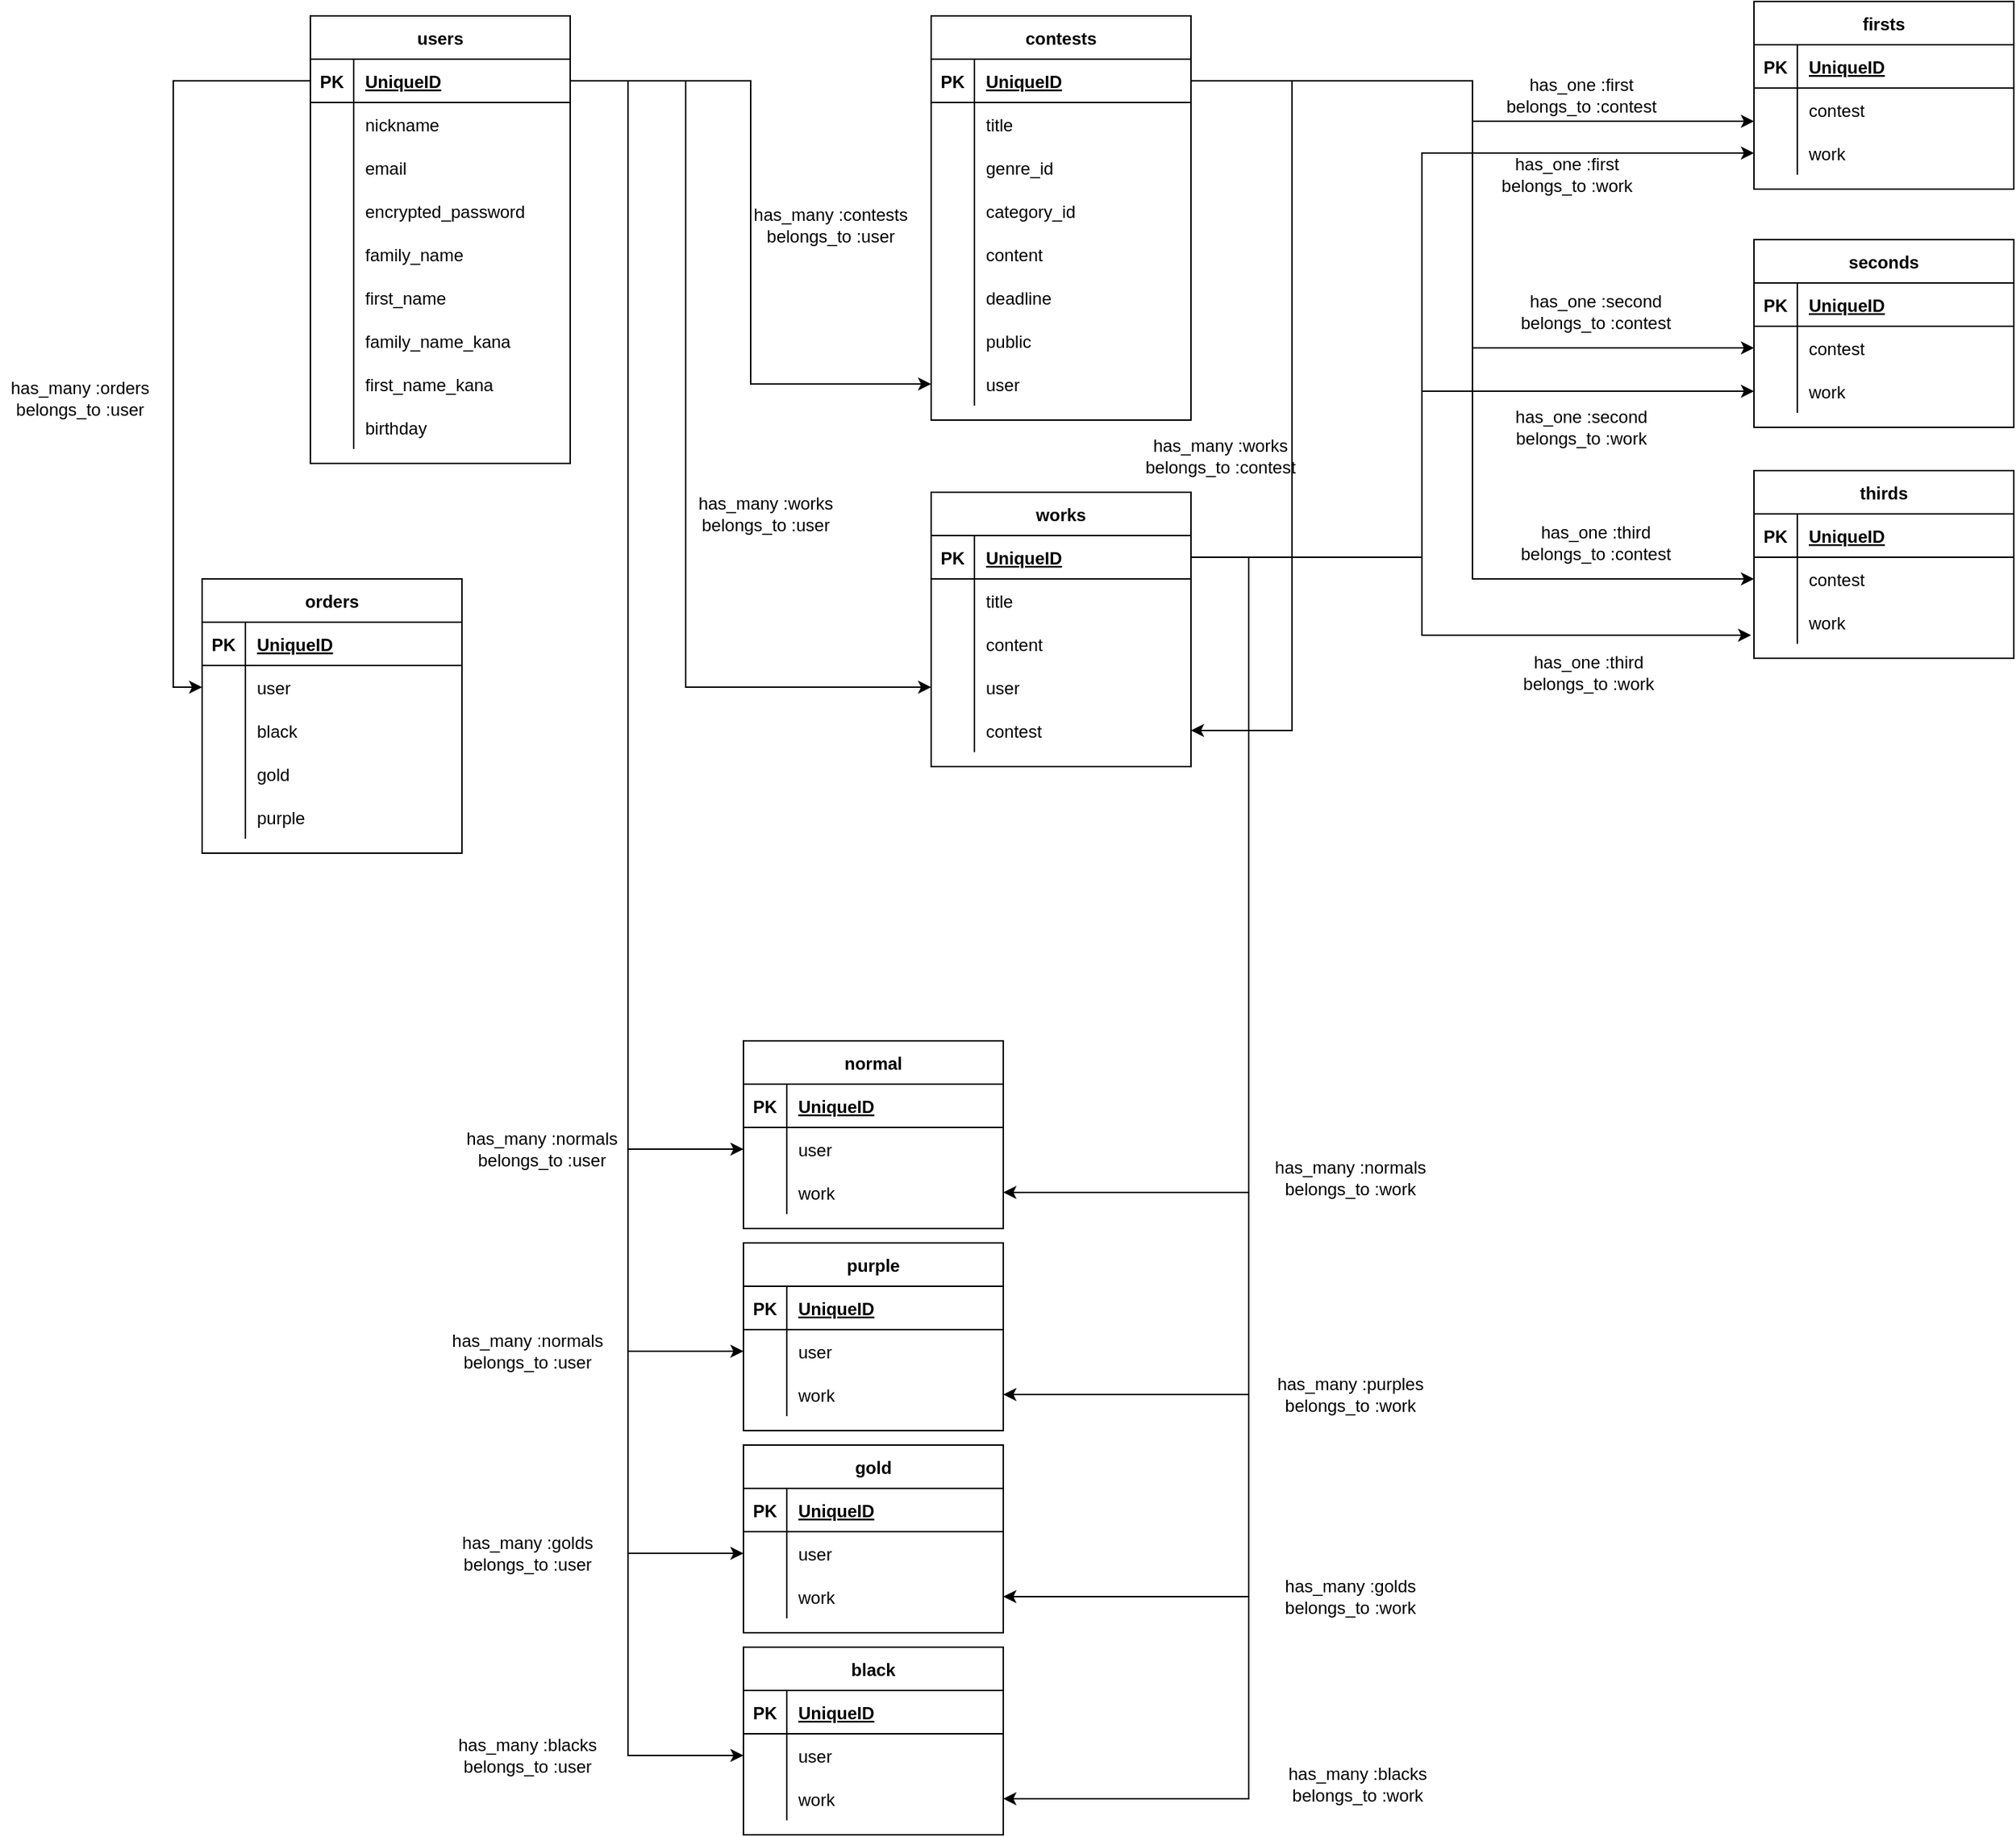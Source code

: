 <mxfile version="13.10.0" type="embed">
    <diagram id="wJvzTPdTQJW2mGSgNebI" name="ページ1">
        <mxGraphModel dx="2063" dy="977" grid="1" gridSize="10" guides="1" tooltips="1" connect="1" arrows="1" fold="1" page="1" pageScale="1" pageWidth="850" pageHeight="1100" math="0" shadow="0">
            <root>
                <mxCell id="0"/>
                <mxCell id="1" parent="0"/>
                <mxCell id="2" value="users" style="shape=table;startSize=30;container=1;collapsible=1;childLayout=tableLayout;fixedRows=1;rowLines=0;fontStyle=1;align=center;resizeLast=1;" parent="1" vertex="1">
                    <mxGeometry x="110" y="60" width="180" height="310" as="geometry"/>
                </mxCell>
                <mxCell id="3" value="" style="shape=partialRectangle;collapsible=0;dropTarget=0;pointerEvents=0;fillColor=none;top=0;left=0;bottom=1;right=0;points=[[0,0.5],[1,0.5]];portConstraint=eastwest;" parent="2" vertex="1">
                    <mxGeometry y="30" width="180" height="30" as="geometry"/>
                </mxCell>
                <mxCell id="4" value="PK" style="shape=partialRectangle;connectable=0;fillColor=none;top=0;left=0;bottom=0;right=0;fontStyle=1;overflow=hidden;" parent="3" vertex="1">
                    <mxGeometry width="30" height="30" as="geometry"/>
                </mxCell>
                <mxCell id="5" value="UniqueID" style="shape=partialRectangle;connectable=0;fillColor=none;top=0;left=0;bottom=0;right=0;align=left;spacingLeft=6;fontStyle=5;overflow=hidden;" parent="3" vertex="1">
                    <mxGeometry x="30" width="150" height="30" as="geometry"/>
                </mxCell>
                <mxCell id="6" value="" style="shape=partialRectangle;collapsible=0;dropTarget=0;pointerEvents=0;fillColor=none;top=0;left=0;bottom=0;right=0;points=[[0,0.5],[1,0.5]];portConstraint=eastwest;" parent="2" vertex="1">
                    <mxGeometry y="60" width="180" height="30" as="geometry"/>
                </mxCell>
                <mxCell id="7" value="" style="shape=partialRectangle;connectable=0;fillColor=none;top=0;left=0;bottom=0;right=0;editable=1;overflow=hidden;" parent="6" vertex="1">
                    <mxGeometry width="30" height="30" as="geometry"/>
                </mxCell>
                <mxCell id="8" value="nickname" style="shape=partialRectangle;connectable=0;fillColor=none;top=0;left=0;bottom=0;right=0;align=left;spacingLeft=6;overflow=hidden;" parent="6" vertex="1">
                    <mxGeometry x="30" width="150" height="30" as="geometry"/>
                </mxCell>
                <mxCell id="9" value="" style="shape=partialRectangle;collapsible=0;dropTarget=0;pointerEvents=0;fillColor=none;top=0;left=0;bottom=0;right=0;points=[[0,0.5],[1,0.5]];portConstraint=eastwest;" parent="2" vertex="1">
                    <mxGeometry y="90" width="180" height="30" as="geometry"/>
                </mxCell>
                <mxCell id="10" value="" style="shape=partialRectangle;connectable=0;fillColor=none;top=0;left=0;bottom=0;right=0;editable=1;overflow=hidden;" parent="9" vertex="1">
                    <mxGeometry width="30" height="30" as="geometry"/>
                </mxCell>
                <mxCell id="11" value="email" style="shape=partialRectangle;connectable=0;fillColor=none;top=0;left=0;bottom=0;right=0;align=left;spacingLeft=6;overflow=hidden;" parent="9" vertex="1">
                    <mxGeometry x="30" width="150" height="30" as="geometry"/>
                </mxCell>
                <mxCell id="12" value="" style="shape=partialRectangle;collapsible=0;dropTarget=0;pointerEvents=0;fillColor=none;top=0;left=0;bottom=0;right=0;points=[[0,0.5],[1,0.5]];portConstraint=eastwest;" parent="2" vertex="1">
                    <mxGeometry y="120" width="180" height="30" as="geometry"/>
                </mxCell>
                <mxCell id="13" value="" style="shape=partialRectangle;connectable=0;fillColor=none;top=0;left=0;bottom=0;right=0;editable=1;overflow=hidden;" parent="12" vertex="1">
                    <mxGeometry width="30" height="30" as="geometry"/>
                </mxCell>
                <mxCell id="14" value="encrypted_password" style="shape=partialRectangle;connectable=0;fillColor=none;top=0;left=0;bottom=0;right=0;align=left;spacingLeft=6;overflow=hidden;" parent="12" vertex="1">
                    <mxGeometry x="30" width="150" height="30" as="geometry"/>
                </mxCell>
                <mxCell id="15" value="" style="shape=partialRectangle;collapsible=0;dropTarget=0;pointerEvents=0;fillColor=none;top=0;left=0;bottom=0;right=0;points=[[0,0.5],[1,0.5]];portConstraint=eastwest;" parent="2" vertex="1">
                    <mxGeometry y="150" width="180" height="30" as="geometry"/>
                </mxCell>
                <mxCell id="16" value="" style="shape=partialRectangle;connectable=0;fillColor=none;top=0;left=0;bottom=0;right=0;editable=1;overflow=hidden;" parent="15" vertex="1">
                    <mxGeometry width="30" height="30" as="geometry"/>
                </mxCell>
                <mxCell id="17" value="family_name" style="shape=partialRectangle;connectable=0;fillColor=none;top=0;left=0;bottom=0;right=0;align=left;spacingLeft=6;overflow=hidden;" parent="15" vertex="1">
                    <mxGeometry x="30" width="150" height="30" as="geometry"/>
                </mxCell>
                <mxCell id="18" value="" style="shape=partialRectangle;collapsible=0;dropTarget=0;pointerEvents=0;fillColor=none;top=0;left=0;bottom=0;right=0;points=[[0,0.5],[1,0.5]];portConstraint=eastwest;" parent="2" vertex="1">
                    <mxGeometry y="180" width="180" height="30" as="geometry"/>
                </mxCell>
                <mxCell id="19" value="" style="shape=partialRectangle;connectable=0;fillColor=none;top=0;left=0;bottom=0;right=0;editable=1;overflow=hidden;" parent="18" vertex="1">
                    <mxGeometry width="30" height="30" as="geometry"/>
                </mxCell>
                <mxCell id="20" value="first_name" style="shape=partialRectangle;connectable=0;fillColor=none;top=0;left=0;bottom=0;right=0;align=left;spacingLeft=6;overflow=hidden;" parent="18" vertex="1">
                    <mxGeometry x="30" width="150" height="30" as="geometry"/>
                </mxCell>
                <mxCell id="21" value="" style="shape=partialRectangle;collapsible=0;dropTarget=0;pointerEvents=0;fillColor=none;top=0;left=0;bottom=0;right=0;points=[[0,0.5],[1,0.5]];portConstraint=eastwest;" parent="2" vertex="1">
                    <mxGeometry y="210" width="180" height="30" as="geometry"/>
                </mxCell>
                <mxCell id="22" value="" style="shape=partialRectangle;connectable=0;fillColor=none;top=0;left=0;bottom=0;right=0;editable=1;overflow=hidden;" parent="21" vertex="1">
                    <mxGeometry width="30" height="30" as="geometry"/>
                </mxCell>
                <mxCell id="23" value="family_name_kana" style="shape=partialRectangle;connectable=0;fillColor=none;top=0;left=0;bottom=0;right=0;align=left;spacingLeft=6;overflow=hidden;" parent="21" vertex="1">
                    <mxGeometry x="30" width="150" height="30" as="geometry"/>
                </mxCell>
                <mxCell id="24" value="" style="shape=partialRectangle;collapsible=0;dropTarget=0;pointerEvents=0;fillColor=none;top=0;left=0;bottom=0;right=0;points=[[0,0.5],[1,0.5]];portConstraint=eastwest;" parent="2" vertex="1">
                    <mxGeometry y="240" width="180" height="30" as="geometry"/>
                </mxCell>
                <mxCell id="25" value="" style="shape=partialRectangle;connectable=0;fillColor=none;top=0;left=0;bottom=0;right=0;editable=1;overflow=hidden;" parent="24" vertex="1">
                    <mxGeometry width="30" height="30" as="geometry"/>
                </mxCell>
                <mxCell id="26" value="first_name_kana" style="shape=partialRectangle;connectable=0;fillColor=none;top=0;left=0;bottom=0;right=0;align=left;spacingLeft=6;overflow=hidden;" parent="24" vertex="1">
                    <mxGeometry x="30" width="150" height="30" as="geometry"/>
                </mxCell>
                <mxCell id="256" value="" style="shape=partialRectangle;collapsible=0;dropTarget=0;pointerEvents=0;fillColor=none;top=0;left=0;bottom=0;right=0;points=[[0,0.5],[1,0.5]];portConstraint=eastwest;" parent="2" vertex="1">
                    <mxGeometry y="270" width="180" height="30" as="geometry"/>
                </mxCell>
                <mxCell id="257" value="" style="shape=partialRectangle;connectable=0;fillColor=none;top=0;left=0;bottom=0;right=0;editable=1;overflow=hidden;" parent="256" vertex="1">
                    <mxGeometry width="30" height="30" as="geometry"/>
                </mxCell>
                <mxCell id="258" value="birthday" style="shape=partialRectangle;connectable=0;fillColor=none;top=0;left=0;bottom=0;right=0;align=left;spacingLeft=6;overflow=hidden;" parent="256" vertex="1">
                    <mxGeometry x="30" width="150" height="30" as="geometry"/>
                </mxCell>
                <mxCell id="45" value="contests" style="shape=table;startSize=30;container=1;collapsible=1;childLayout=tableLayout;fixedRows=1;rowLines=0;fontStyle=1;align=center;resizeLast=1;" parent="1" vertex="1">
                    <mxGeometry x="540" y="60" width="180" height="280" as="geometry"/>
                </mxCell>
                <mxCell id="46" value="" style="shape=partialRectangle;collapsible=0;dropTarget=0;pointerEvents=0;fillColor=none;top=0;left=0;bottom=1;right=0;points=[[0,0.5],[1,0.5]];portConstraint=eastwest;" parent="45" vertex="1">
                    <mxGeometry y="30" width="180" height="30" as="geometry"/>
                </mxCell>
                <mxCell id="47" value="PK" style="shape=partialRectangle;connectable=0;fillColor=none;top=0;left=0;bottom=0;right=0;fontStyle=1;overflow=hidden;" parent="46" vertex="1">
                    <mxGeometry width="30" height="30" as="geometry"/>
                </mxCell>
                <mxCell id="48" value="UniqueID" style="shape=partialRectangle;connectable=0;fillColor=none;top=0;left=0;bottom=0;right=0;align=left;spacingLeft=6;fontStyle=5;overflow=hidden;" parent="46" vertex="1">
                    <mxGeometry x="30" width="150" height="30" as="geometry"/>
                </mxCell>
                <mxCell id="49" value="" style="shape=partialRectangle;collapsible=0;dropTarget=0;pointerEvents=0;fillColor=none;top=0;left=0;bottom=0;right=0;points=[[0,0.5],[1,0.5]];portConstraint=eastwest;" parent="45" vertex="1">
                    <mxGeometry y="60" width="180" height="30" as="geometry"/>
                </mxCell>
                <mxCell id="50" value="" style="shape=partialRectangle;connectable=0;fillColor=none;top=0;left=0;bottom=0;right=0;editable=1;overflow=hidden;" parent="49" vertex="1">
                    <mxGeometry width="30" height="30" as="geometry"/>
                </mxCell>
                <mxCell id="51" value="title" style="shape=partialRectangle;connectable=0;fillColor=none;top=0;left=0;bottom=0;right=0;align=left;spacingLeft=6;overflow=hidden;" parent="49" vertex="1">
                    <mxGeometry x="30" width="150" height="30" as="geometry"/>
                </mxCell>
                <mxCell id="52" value="" style="shape=partialRectangle;collapsible=0;dropTarget=0;pointerEvents=0;fillColor=none;top=0;left=0;bottom=0;right=0;points=[[0,0.5],[1,0.5]];portConstraint=eastwest;" parent="45" vertex="1">
                    <mxGeometry y="90" width="180" height="30" as="geometry"/>
                </mxCell>
                <mxCell id="53" value="" style="shape=partialRectangle;connectable=0;fillColor=none;top=0;left=0;bottom=0;right=0;editable=1;overflow=hidden;" parent="52" vertex="1">
                    <mxGeometry width="30" height="30" as="geometry"/>
                </mxCell>
                <mxCell id="54" value="genre_id" style="shape=partialRectangle;connectable=0;fillColor=none;top=0;left=0;bottom=0;right=0;align=left;spacingLeft=6;overflow=hidden;" parent="52" vertex="1">
                    <mxGeometry x="30" width="150" height="30" as="geometry"/>
                </mxCell>
                <mxCell id="55" value="" style="shape=partialRectangle;collapsible=0;dropTarget=0;pointerEvents=0;fillColor=none;top=0;left=0;bottom=0;right=0;points=[[0,0.5],[1,0.5]];portConstraint=eastwest;" parent="45" vertex="1">
                    <mxGeometry y="120" width="180" height="30" as="geometry"/>
                </mxCell>
                <mxCell id="56" value="" style="shape=partialRectangle;connectable=0;fillColor=none;top=0;left=0;bottom=0;right=0;editable=1;overflow=hidden;" parent="55" vertex="1">
                    <mxGeometry width="30" height="30" as="geometry"/>
                </mxCell>
                <mxCell id="57" value="category_id" style="shape=partialRectangle;connectable=0;fillColor=none;top=0;left=0;bottom=0;right=0;align=left;spacingLeft=6;overflow=hidden;" parent="55" vertex="1">
                    <mxGeometry x="30" width="150" height="30" as="geometry"/>
                </mxCell>
                <mxCell id="58" value="" style="shape=partialRectangle;collapsible=0;dropTarget=0;pointerEvents=0;fillColor=none;top=0;left=0;bottom=0;right=0;points=[[0,0.5],[1,0.5]];portConstraint=eastwest;" parent="45" vertex="1">
                    <mxGeometry y="150" width="180" height="30" as="geometry"/>
                </mxCell>
                <mxCell id="59" value="" style="shape=partialRectangle;connectable=0;fillColor=none;top=0;left=0;bottom=0;right=0;editable=1;overflow=hidden;" parent="58" vertex="1">
                    <mxGeometry width="30" height="30" as="geometry"/>
                </mxCell>
                <mxCell id="60" value="content" style="shape=partialRectangle;connectable=0;fillColor=none;top=0;left=0;bottom=0;right=0;align=left;spacingLeft=6;overflow=hidden;" parent="58" vertex="1">
                    <mxGeometry x="30" width="150" height="30" as="geometry"/>
                </mxCell>
                <mxCell id="61" value="" style="shape=partialRectangle;collapsible=0;dropTarget=0;pointerEvents=0;fillColor=none;top=0;left=0;bottom=0;right=0;points=[[0,0.5],[1,0.5]];portConstraint=eastwest;" parent="45" vertex="1">
                    <mxGeometry y="180" width="180" height="30" as="geometry"/>
                </mxCell>
                <mxCell id="62" value="" style="shape=partialRectangle;connectable=0;fillColor=none;top=0;left=0;bottom=0;right=0;editable=1;overflow=hidden;" parent="61" vertex="1">
                    <mxGeometry width="30" height="30" as="geometry"/>
                </mxCell>
                <mxCell id="63" value="deadline" style="shape=partialRectangle;connectable=0;fillColor=none;top=0;left=0;bottom=0;right=0;align=left;spacingLeft=6;overflow=hidden;" parent="61" vertex="1">
                    <mxGeometry x="30" width="150" height="30" as="geometry"/>
                </mxCell>
                <mxCell id="189" value="" style="shape=partialRectangle;collapsible=0;dropTarget=0;pointerEvents=0;fillColor=none;top=0;left=0;bottom=0;right=0;points=[[0,0.5],[1,0.5]];portConstraint=eastwest;" parent="45" vertex="1">
                    <mxGeometry y="210" width="180" height="30" as="geometry"/>
                </mxCell>
                <mxCell id="190" value="" style="shape=partialRectangle;connectable=0;fillColor=none;top=0;left=0;bottom=0;right=0;editable=1;overflow=hidden;" parent="189" vertex="1">
                    <mxGeometry width="30" height="30" as="geometry"/>
                </mxCell>
                <mxCell id="191" value="public" style="shape=partialRectangle;connectable=0;fillColor=none;top=0;left=0;bottom=0;right=0;align=left;spacingLeft=6;overflow=hidden;" parent="189" vertex="1">
                    <mxGeometry x="30" width="150" height="30" as="geometry"/>
                </mxCell>
                <mxCell id="136" value="" style="shape=partialRectangle;collapsible=0;dropTarget=0;pointerEvents=0;fillColor=none;top=0;left=0;bottom=0;right=0;points=[[0,0.5],[1,0.5]];portConstraint=eastwest;" parent="45" vertex="1">
                    <mxGeometry y="240" width="180" height="30" as="geometry"/>
                </mxCell>
                <mxCell id="137" value="" style="shape=partialRectangle;connectable=0;fillColor=none;top=0;left=0;bottom=0;right=0;editable=1;overflow=hidden;" parent="136" vertex="1">
                    <mxGeometry width="30" height="30" as="geometry"/>
                </mxCell>
                <mxCell id="138" value="user" style="shape=partialRectangle;connectable=0;fillColor=none;top=0;left=0;bottom=0;right=0;align=left;spacingLeft=6;overflow=hidden;" parent="136" vertex="1">
                    <mxGeometry x="30" width="150" height="30" as="geometry"/>
                </mxCell>
                <mxCell id="64" value="works" style="shape=table;startSize=30;container=1;collapsible=1;childLayout=tableLayout;fixedRows=1;rowLines=0;fontStyle=1;align=center;resizeLast=1;" parent="1" vertex="1">
                    <mxGeometry x="540" y="390" width="180" height="190" as="geometry"/>
                </mxCell>
                <mxCell id="65" value="" style="shape=partialRectangle;collapsible=0;dropTarget=0;pointerEvents=0;fillColor=none;top=0;left=0;bottom=1;right=0;points=[[0,0.5],[1,0.5]];portConstraint=eastwest;" parent="64" vertex="1">
                    <mxGeometry y="30" width="180" height="30" as="geometry"/>
                </mxCell>
                <mxCell id="66" value="PK" style="shape=partialRectangle;connectable=0;fillColor=none;top=0;left=0;bottom=0;right=0;fontStyle=1;overflow=hidden;" parent="65" vertex="1">
                    <mxGeometry width="30" height="30" as="geometry"/>
                </mxCell>
                <mxCell id="67" value="UniqueID" style="shape=partialRectangle;connectable=0;fillColor=none;top=0;left=0;bottom=0;right=0;align=left;spacingLeft=6;fontStyle=5;overflow=hidden;" parent="65" vertex="1">
                    <mxGeometry x="30" width="150" height="30" as="geometry"/>
                </mxCell>
                <mxCell id="68" value="" style="shape=partialRectangle;collapsible=0;dropTarget=0;pointerEvents=0;fillColor=none;top=0;left=0;bottom=0;right=0;points=[[0,0.5],[1,0.5]];portConstraint=eastwest;" parent="64" vertex="1">
                    <mxGeometry y="60" width="180" height="30" as="geometry"/>
                </mxCell>
                <mxCell id="69" value="" style="shape=partialRectangle;connectable=0;fillColor=none;top=0;left=0;bottom=0;right=0;editable=1;overflow=hidden;" parent="68" vertex="1">
                    <mxGeometry width="30" height="30" as="geometry"/>
                </mxCell>
                <mxCell id="70" value="title" style="shape=partialRectangle;connectable=0;fillColor=none;top=0;left=0;bottom=0;right=0;align=left;spacingLeft=6;overflow=hidden;" parent="68" vertex="1">
                    <mxGeometry x="30" width="150" height="30" as="geometry"/>
                </mxCell>
                <mxCell id="71" value="" style="shape=partialRectangle;collapsible=0;dropTarget=0;pointerEvents=0;fillColor=none;top=0;left=0;bottom=0;right=0;points=[[0,0.5],[1,0.5]];portConstraint=eastwest;" parent="64" vertex="1">
                    <mxGeometry y="90" width="180" height="30" as="geometry"/>
                </mxCell>
                <mxCell id="72" value="" style="shape=partialRectangle;connectable=0;fillColor=none;top=0;left=0;bottom=0;right=0;editable=1;overflow=hidden;" parent="71" vertex="1">
                    <mxGeometry width="30" height="30" as="geometry"/>
                </mxCell>
                <mxCell id="73" value="content" style="shape=partialRectangle;connectable=0;fillColor=none;top=0;left=0;bottom=0;right=0;align=left;spacingLeft=6;overflow=hidden;" parent="71" vertex="1">
                    <mxGeometry x="30" width="150" height="30" as="geometry"/>
                </mxCell>
                <mxCell id="147" value="" style="shape=partialRectangle;collapsible=0;dropTarget=0;pointerEvents=0;fillColor=none;top=0;left=0;bottom=0;right=0;points=[[0,0.5],[1,0.5]];portConstraint=eastwest;" parent="64" vertex="1">
                    <mxGeometry y="120" width="180" height="30" as="geometry"/>
                </mxCell>
                <mxCell id="148" value="" style="shape=partialRectangle;connectable=0;fillColor=none;top=0;left=0;bottom=0;right=0;editable=1;overflow=hidden;" parent="147" vertex="1">
                    <mxGeometry width="30" height="30" as="geometry"/>
                </mxCell>
                <mxCell id="149" value="user" style="shape=partialRectangle;connectable=0;fillColor=none;top=0;left=0;bottom=0;right=0;align=left;spacingLeft=6;overflow=hidden;" parent="147" vertex="1">
                    <mxGeometry x="30" width="150" height="30" as="geometry"/>
                </mxCell>
                <mxCell id="133" value="" style="shape=partialRectangle;collapsible=0;dropTarget=0;pointerEvents=0;fillColor=none;top=0;left=0;bottom=0;right=0;points=[[0,0.5],[1,0.5]];portConstraint=eastwest;" parent="64" vertex="1">
                    <mxGeometry y="150" width="180" height="30" as="geometry"/>
                </mxCell>
                <mxCell id="134" value="" style="shape=partialRectangle;connectable=0;fillColor=none;top=0;left=0;bottom=0;right=0;editable=1;overflow=hidden;" parent="133" vertex="1">
                    <mxGeometry width="30" height="30" as="geometry"/>
                </mxCell>
                <mxCell id="135" value="contest" style="shape=partialRectangle;connectable=0;fillColor=none;top=0;left=0;bottom=0;right=0;align=left;spacingLeft=6;overflow=hidden;" parent="133" vertex="1">
                    <mxGeometry x="30" width="150" height="30" as="geometry"/>
                </mxCell>
                <mxCell id="150" style="edgeStyle=orthogonalEdgeStyle;rounded=0;orthogonalLoop=1;jettySize=auto;html=1;exitX=1;exitY=0.5;exitDx=0;exitDy=0;entryX=0;entryY=0.5;entryDx=0;entryDy=0;" parent="1" source="3" target="136" edge="1">
                    <mxGeometry relative="1" as="geometry"/>
                </mxCell>
                <mxCell id="153" value="has_many :works&lt;br&gt;belongs_to :user" style="text;html=1;align=center;verticalAlign=middle;resizable=0;points=[];autosize=1;" parent="1" vertex="1">
                    <mxGeometry x="370" y="390" width="110" height="30" as="geometry"/>
                </mxCell>
                <mxCell id="154" value="has_many :contests&lt;br&gt;belongs_to :user" style="text;html=1;align=center;verticalAlign=middle;resizable=0;points=[];autosize=1;" parent="1" vertex="1">
                    <mxGeometry x="410" y="190" width="120" height="30" as="geometry"/>
                </mxCell>
                <mxCell id="155" value="has_many :works&lt;br&gt;belongs_to :contest" style="text;html=1;align=center;verticalAlign=middle;resizable=0;points=[];autosize=1;" parent="1" vertex="1">
                    <mxGeometry x="680" y="350" width="120" height="30" as="geometry"/>
                </mxCell>
                <mxCell id="161" value="normal" style="shape=table;startSize=30;container=1;collapsible=1;childLayout=tableLayout;fixedRows=1;rowLines=0;fontStyle=1;align=center;resizeLast=1;" parent="1" vertex="1">
                    <mxGeometry x="410" y="770" width="180" height="130" as="geometry"/>
                </mxCell>
                <mxCell id="162" value="" style="shape=partialRectangle;collapsible=0;dropTarget=0;pointerEvents=0;fillColor=none;top=0;left=0;bottom=1;right=0;points=[[0,0.5],[1,0.5]];portConstraint=eastwest;" parent="161" vertex="1">
                    <mxGeometry y="30" width="180" height="30" as="geometry"/>
                </mxCell>
                <mxCell id="163" value="PK" style="shape=partialRectangle;connectable=0;fillColor=none;top=0;left=0;bottom=0;right=0;fontStyle=1;overflow=hidden;" parent="162" vertex="1">
                    <mxGeometry width="30" height="30" as="geometry"/>
                </mxCell>
                <mxCell id="164" value="UniqueID" style="shape=partialRectangle;connectable=0;fillColor=none;top=0;left=0;bottom=0;right=0;align=left;spacingLeft=6;fontStyle=5;overflow=hidden;" parent="162" vertex="1">
                    <mxGeometry x="30" width="150" height="30" as="geometry"/>
                </mxCell>
                <mxCell id="165" value="" style="shape=partialRectangle;collapsible=0;dropTarget=0;pointerEvents=0;fillColor=none;top=0;left=0;bottom=0;right=0;points=[[0,0.5],[1,0.5]];portConstraint=eastwest;" parent="161" vertex="1">
                    <mxGeometry y="60" width="180" height="30" as="geometry"/>
                </mxCell>
                <mxCell id="166" value="" style="shape=partialRectangle;connectable=0;fillColor=none;top=0;left=0;bottom=0;right=0;editable=1;overflow=hidden;" parent="165" vertex="1">
                    <mxGeometry width="30" height="30" as="geometry"/>
                </mxCell>
                <mxCell id="167" value="user" style="shape=partialRectangle;connectable=0;fillColor=none;top=0;left=0;bottom=0;right=0;align=left;spacingLeft=6;overflow=hidden;" parent="165" vertex="1">
                    <mxGeometry x="30" width="150" height="30" as="geometry"/>
                </mxCell>
                <mxCell id="168" value="" style="shape=partialRectangle;collapsible=0;dropTarget=0;pointerEvents=0;fillColor=none;top=0;left=0;bottom=0;right=0;points=[[0,0.5],[1,0.5]];portConstraint=eastwest;" parent="161" vertex="1">
                    <mxGeometry y="90" width="180" height="30" as="geometry"/>
                </mxCell>
                <mxCell id="169" value="" style="shape=partialRectangle;connectable=0;fillColor=none;top=0;left=0;bottom=0;right=0;editable=1;overflow=hidden;" parent="168" vertex="1">
                    <mxGeometry width="30" height="30" as="geometry"/>
                </mxCell>
                <mxCell id="170" value="work" style="shape=partialRectangle;connectable=0;fillColor=none;top=0;left=0;bottom=0;right=0;align=left;spacingLeft=6;overflow=hidden;" parent="168" vertex="1">
                    <mxGeometry x="30" width="150" height="30" as="geometry"/>
                </mxCell>
                <mxCell id="183" style="edgeStyle=orthogonalEdgeStyle;rounded=0;orthogonalLoop=1;jettySize=auto;html=1;exitX=1;exitY=0.5;exitDx=0;exitDy=0;entryX=0;entryY=0.5;entryDx=0;entryDy=0;" parent="1" source="3" target="165" edge="1">
                    <mxGeometry relative="1" as="geometry">
                        <Array as="points">
                            <mxPoint x="330" y="105"/>
                            <mxPoint x="330" y="845"/>
                        </Array>
                    </mxGeometry>
                </mxCell>
                <mxCell id="184" style="edgeStyle=orthogonalEdgeStyle;rounded=0;orthogonalLoop=1;jettySize=auto;html=1;exitX=1;exitY=0.5;exitDx=0;exitDy=0;entryX=1;entryY=0.5;entryDx=0;entryDy=0;" parent="1" source="65" target="168" edge="1">
                    <mxGeometry relative="1" as="geometry">
                        <Array as="points">
                            <mxPoint x="760" y="435"/>
                            <mxPoint x="760" y="875"/>
                        </Array>
                    </mxGeometry>
                </mxCell>
                <mxCell id="185" style="edgeStyle=orthogonalEdgeStyle;rounded=0;orthogonalLoop=1;jettySize=auto;html=1;exitX=1;exitY=0.5;exitDx=0;exitDy=0;entryX=0;entryY=0.5;entryDx=0;entryDy=0;" parent="1" source="3" target="147" edge="1">
                    <mxGeometry relative="1" as="geometry">
                        <Array as="points">
                            <mxPoint x="370" y="105"/>
                            <mxPoint x="370" y="525"/>
                        </Array>
                    </mxGeometry>
                </mxCell>
                <mxCell id="186" style="edgeStyle=orthogonalEdgeStyle;rounded=0;orthogonalLoop=1;jettySize=auto;html=1;exitX=1;exitY=0.5;exitDx=0;exitDy=0;entryX=1;entryY=0.5;entryDx=0;entryDy=0;" parent="1" source="46" target="133" edge="1">
                    <mxGeometry relative="1" as="geometry">
                        <Array as="points">
                            <mxPoint x="790" y="105"/>
                            <mxPoint x="790" y="555"/>
                        </Array>
                    </mxGeometry>
                </mxCell>
                <mxCell id="187" value="has_many :normals&lt;br&gt;belongs_to :user" style="text;html=1;align=center;verticalAlign=middle;resizable=0;points=[];autosize=1;" parent="1" vertex="1">
                    <mxGeometry x="210" y="830" width="120" height="30" as="geometry"/>
                </mxCell>
                <mxCell id="188" value="has_many :normals&lt;br&gt;belongs_to :work" style="text;html=1;align=center;verticalAlign=middle;resizable=0;points=[];autosize=1;" parent="1" vertex="1">
                    <mxGeometry x="770" y="850" width="120" height="30" as="geometry"/>
                </mxCell>
                <mxCell id="198" value="firsts" style="shape=table;startSize=30;container=1;collapsible=1;childLayout=tableLayout;fixedRows=1;rowLines=0;fontStyle=1;align=center;resizeLast=1;" parent="1" vertex="1">
                    <mxGeometry x="1110" y="50" width="180" height="130" as="geometry"/>
                </mxCell>
                <mxCell id="199" value="" style="shape=partialRectangle;collapsible=0;dropTarget=0;pointerEvents=0;fillColor=none;top=0;left=0;bottom=1;right=0;points=[[0,0.5],[1,0.5]];portConstraint=eastwest;" parent="198" vertex="1">
                    <mxGeometry y="30" width="180" height="30" as="geometry"/>
                </mxCell>
                <mxCell id="200" value="PK" style="shape=partialRectangle;connectable=0;fillColor=none;top=0;left=0;bottom=0;right=0;fontStyle=1;overflow=hidden;" parent="199" vertex="1">
                    <mxGeometry width="30" height="30" as="geometry"/>
                </mxCell>
                <mxCell id="201" value="UniqueID" style="shape=partialRectangle;connectable=0;fillColor=none;top=0;left=0;bottom=0;right=0;align=left;spacingLeft=6;fontStyle=5;overflow=hidden;" parent="199" vertex="1">
                    <mxGeometry x="30" width="150" height="30" as="geometry"/>
                </mxCell>
                <mxCell id="202" value="" style="shape=partialRectangle;collapsible=0;dropTarget=0;pointerEvents=0;fillColor=none;top=0;left=0;bottom=0;right=0;points=[[0,0.5],[1,0.5]];portConstraint=eastwest;" parent="198" vertex="1">
                    <mxGeometry y="60" width="180" height="30" as="geometry"/>
                </mxCell>
                <mxCell id="203" value="" style="shape=partialRectangle;connectable=0;fillColor=none;top=0;left=0;bottom=0;right=0;editable=1;overflow=hidden;" parent="202" vertex="1">
                    <mxGeometry width="30" height="30" as="geometry"/>
                </mxCell>
                <mxCell id="204" value="contest" style="shape=partialRectangle;connectable=0;fillColor=none;top=0;left=0;bottom=0;right=0;align=left;spacingLeft=6;overflow=hidden;" parent="202" vertex="1">
                    <mxGeometry x="30" width="150" height="30" as="geometry"/>
                </mxCell>
                <mxCell id="208" value="" style="shape=partialRectangle;collapsible=0;dropTarget=0;pointerEvents=0;fillColor=none;top=0;left=0;bottom=0;right=0;points=[[0,0.5],[1,0.5]];portConstraint=eastwest;" parent="198" vertex="1">
                    <mxGeometry y="90" width="180" height="30" as="geometry"/>
                </mxCell>
                <mxCell id="209" value="" style="shape=partialRectangle;connectable=0;fillColor=none;top=0;left=0;bottom=0;right=0;editable=1;overflow=hidden;" parent="208" vertex="1">
                    <mxGeometry width="30" height="30" as="geometry"/>
                </mxCell>
                <mxCell id="210" value="work" style="shape=partialRectangle;connectable=0;fillColor=none;top=0;left=0;bottom=0;right=0;align=left;spacingLeft=6;overflow=hidden;" parent="208" vertex="1">
                    <mxGeometry x="30" width="150" height="30" as="geometry"/>
                </mxCell>
                <mxCell id="224" value="seconds" style="shape=table;startSize=30;container=1;collapsible=1;childLayout=tableLayout;fixedRows=1;rowLines=0;fontStyle=1;align=center;resizeLast=1;" parent="1" vertex="1">
                    <mxGeometry x="1110" y="215" width="180" height="130" as="geometry"/>
                </mxCell>
                <mxCell id="225" value="" style="shape=partialRectangle;collapsible=0;dropTarget=0;pointerEvents=0;fillColor=none;top=0;left=0;bottom=1;right=0;points=[[0,0.5],[1,0.5]];portConstraint=eastwest;" parent="224" vertex="1">
                    <mxGeometry y="30" width="180" height="30" as="geometry"/>
                </mxCell>
                <mxCell id="226" value="PK" style="shape=partialRectangle;connectable=0;fillColor=none;top=0;left=0;bottom=0;right=0;fontStyle=1;overflow=hidden;" parent="225" vertex="1">
                    <mxGeometry width="30" height="30" as="geometry"/>
                </mxCell>
                <mxCell id="227" value="UniqueID" style="shape=partialRectangle;connectable=0;fillColor=none;top=0;left=0;bottom=0;right=0;align=left;spacingLeft=6;fontStyle=5;overflow=hidden;" parent="225" vertex="1">
                    <mxGeometry x="30" width="150" height="30" as="geometry"/>
                </mxCell>
                <mxCell id="228" value="" style="shape=partialRectangle;collapsible=0;dropTarget=0;pointerEvents=0;fillColor=none;top=0;left=0;bottom=0;right=0;points=[[0,0.5],[1,0.5]];portConstraint=eastwest;" parent="224" vertex="1">
                    <mxGeometry y="60" width="180" height="30" as="geometry"/>
                </mxCell>
                <mxCell id="229" value="" style="shape=partialRectangle;connectable=0;fillColor=none;top=0;left=0;bottom=0;right=0;editable=1;overflow=hidden;" parent="228" vertex="1">
                    <mxGeometry width="30" height="30" as="geometry"/>
                </mxCell>
                <mxCell id="230" value="contest" style="shape=partialRectangle;connectable=0;fillColor=none;top=0;left=0;bottom=0;right=0;align=left;spacingLeft=6;overflow=hidden;" parent="228" vertex="1">
                    <mxGeometry x="30" width="150" height="30" as="geometry"/>
                </mxCell>
                <mxCell id="231" value="" style="shape=partialRectangle;collapsible=0;dropTarget=0;pointerEvents=0;fillColor=none;top=0;left=0;bottom=0;right=0;points=[[0,0.5],[1,0.5]];portConstraint=eastwest;" parent="224" vertex="1">
                    <mxGeometry y="90" width="180" height="30" as="geometry"/>
                </mxCell>
                <mxCell id="232" value="" style="shape=partialRectangle;connectable=0;fillColor=none;top=0;left=0;bottom=0;right=0;editable=1;overflow=hidden;" parent="231" vertex="1">
                    <mxGeometry width="30" height="30" as="geometry"/>
                </mxCell>
                <mxCell id="233" value="work" style="shape=partialRectangle;connectable=0;fillColor=none;top=0;left=0;bottom=0;right=0;align=left;spacingLeft=6;overflow=hidden;" parent="231" vertex="1">
                    <mxGeometry x="30" width="150" height="30" as="geometry"/>
                </mxCell>
                <mxCell id="234" value="thirds" style="shape=table;startSize=30;container=1;collapsible=1;childLayout=tableLayout;fixedRows=1;rowLines=0;fontStyle=1;align=center;resizeLast=1;" parent="1" vertex="1">
                    <mxGeometry x="1110" y="375" width="180" height="130" as="geometry"/>
                </mxCell>
                <mxCell id="235" value="" style="shape=partialRectangle;collapsible=0;dropTarget=0;pointerEvents=0;fillColor=none;top=0;left=0;bottom=1;right=0;points=[[0,0.5],[1,0.5]];portConstraint=eastwest;" parent="234" vertex="1">
                    <mxGeometry y="30" width="180" height="30" as="geometry"/>
                </mxCell>
                <mxCell id="236" value="PK" style="shape=partialRectangle;connectable=0;fillColor=none;top=0;left=0;bottom=0;right=0;fontStyle=1;overflow=hidden;" parent="235" vertex="1">
                    <mxGeometry width="30" height="30" as="geometry"/>
                </mxCell>
                <mxCell id="237" value="UniqueID" style="shape=partialRectangle;connectable=0;fillColor=none;top=0;left=0;bottom=0;right=0;align=left;spacingLeft=6;fontStyle=5;overflow=hidden;" parent="235" vertex="1">
                    <mxGeometry x="30" width="150" height="30" as="geometry"/>
                </mxCell>
                <mxCell id="238" value="" style="shape=partialRectangle;collapsible=0;dropTarget=0;pointerEvents=0;fillColor=none;top=0;left=0;bottom=0;right=0;points=[[0,0.5],[1,0.5]];portConstraint=eastwest;" parent="234" vertex="1">
                    <mxGeometry y="60" width="180" height="30" as="geometry"/>
                </mxCell>
                <mxCell id="239" value="" style="shape=partialRectangle;connectable=0;fillColor=none;top=0;left=0;bottom=0;right=0;editable=1;overflow=hidden;" parent="238" vertex="1">
                    <mxGeometry width="30" height="30" as="geometry"/>
                </mxCell>
                <mxCell id="240" value="contest" style="shape=partialRectangle;connectable=0;fillColor=none;top=0;left=0;bottom=0;right=0;align=left;spacingLeft=6;overflow=hidden;" parent="238" vertex="1">
                    <mxGeometry x="30" width="150" height="30" as="geometry"/>
                </mxCell>
                <mxCell id="241" value="" style="shape=partialRectangle;collapsible=0;dropTarget=0;pointerEvents=0;fillColor=none;top=0;left=0;bottom=0;right=0;points=[[0,0.5],[1,0.5]];portConstraint=eastwest;" parent="234" vertex="1">
                    <mxGeometry y="90" width="180" height="30" as="geometry"/>
                </mxCell>
                <mxCell id="242" value="" style="shape=partialRectangle;connectable=0;fillColor=none;top=0;left=0;bottom=0;right=0;editable=1;overflow=hidden;" parent="241" vertex="1">
                    <mxGeometry width="30" height="30" as="geometry"/>
                </mxCell>
                <mxCell id="243" value="work" style="shape=partialRectangle;connectable=0;fillColor=none;top=0;left=0;bottom=0;right=0;align=left;spacingLeft=6;overflow=hidden;" parent="241" vertex="1">
                    <mxGeometry x="30" width="150" height="30" as="geometry"/>
                </mxCell>
                <mxCell id="244" style="edgeStyle=orthogonalEdgeStyle;rounded=0;orthogonalLoop=1;jettySize=auto;html=1;exitX=1;exitY=0.5;exitDx=0;exitDy=0;entryX=0;entryY=0.767;entryDx=0;entryDy=0;entryPerimeter=0;" parent="1" source="46" target="202" edge="1">
                    <mxGeometry relative="1" as="geometry"/>
                </mxCell>
                <mxCell id="245" style="edgeStyle=orthogonalEdgeStyle;rounded=0;orthogonalLoop=1;jettySize=auto;html=1;exitX=1;exitY=0.5;exitDx=0;exitDy=0;entryX=0;entryY=0.5;entryDx=0;entryDy=0;" parent="1" source="46" target="228" edge="1">
                    <mxGeometry relative="1" as="geometry"/>
                </mxCell>
                <mxCell id="246" style="edgeStyle=orthogonalEdgeStyle;rounded=0;orthogonalLoop=1;jettySize=auto;html=1;exitX=1;exitY=0.5;exitDx=0;exitDy=0;entryX=0;entryY=0.5;entryDx=0;entryDy=0;" parent="1" source="46" target="238" edge="1">
                    <mxGeometry relative="1" as="geometry"/>
                </mxCell>
                <mxCell id="247" value="has_one :first&lt;br&gt;belongs_to :contest" style="text;html=1;align=center;verticalAlign=middle;resizable=0;points=[];autosize=1;" parent="1" vertex="1">
                    <mxGeometry x="930" y="100" width="120" height="30" as="geometry"/>
                </mxCell>
                <mxCell id="248" value="has_one :second&lt;br&gt;belongs_to :contest" style="text;html=1;align=center;verticalAlign=middle;resizable=0;points=[];autosize=1;" parent="1" vertex="1">
                    <mxGeometry x="940" y="250" width="120" height="30" as="geometry"/>
                </mxCell>
                <mxCell id="249" value="has_one :third&lt;br&gt;belongs_to :contest" style="text;html=1;align=center;verticalAlign=middle;resizable=0;points=[];autosize=1;" parent="1" vertex="1">
                    <mxGeometry x="940" y="410" width="120" height="30" as="geometry"/>
                </mxCell>
                <mxCell id="250" style="edgeStyle=orthogonalEdgeStyle;rounded=0;orthogonalLoop=1;jettySize=auto;html=1;exitX=1;exitY=0.5;exitDx=0;exitDy=0;entryX=0;entryY=0.5;entryDx=0;entryDy=0;" parent="1" source="65" target="208" edge="1">
                    <mxGeometry relative="1" as="geometry">
                        <Array as="points">
                            <mxPoint x="880" y="435"/>
                            <mxPoint x="880" y="155"/>
                        </Array>
                    </mxGeometry>
                </mxCell>
                <mxCell id="251" style="edgeStyle=orthogonalEdgeStyle;rounded=0;orthogonalLoop=1;jettySize=auto;html=1;exitX=1;exitY=0.5;exitDx=0;exitDy=0;entryX=0;entryY=0.5;entryDx=0;entryDy=0;" parent="1" source="65" target="231" edge="1">
                    <mxGeometry relative="1" as="geometry">
                        <Array as="points">
                            <mxPoint x="880" y="435"/>
                            <mxPoint x="880" y="320"/>
                        </Array>
                    </mxGeometry>
                </mxCell>
                <mxCell id="252" style="edgeStyle=orthogonalEdgeStyle;rounded=0;orthogonalLoop=1;jettySize=auto;html=1;exitX=1;exitY=0.5;exitDx=0;exitDy=0;entryX=-0.011;entryY=0.8;entryDx=0;entryDy=0;entryPerimeter=0;" parent="1" source="65" target="241" edge="1">
                    <mxGeometry relative="1" as="geometry">
                        <Array as="points">
                            <mxPoint x="880" y="435"/>
                            <mxPoint x="880" y="489"/>
                        </Array>
                    </mxGeometry>
                </mxCell>
                <mxCell id="253" value="has_one :first&lt;br&gt;belongs_to :work" style="text;html=1;align=center;verticalAlign=middle;resizable=0;points=[];autosize=1;" parent="1" vertex="1">
                    <mxGeometry x="925" y="155" width="110" height="30" as="geometry"/>
                </mxCell>
                <mxCell id="254" value="has_one :second&lt;br&gt;belongs_to :work" style="text;html=1;align=center;verticalAlign=middle;resizable=0;points=[];autosize=1;" parent="1" vertex="1">
                    <mxGeometry x="935" y="330" width="110" height="30" as="geometry"/>
                </mxCell>
                <mxCell id="255" value="has_one :third&lt;br&gt;belongs_to :work" style="text;html=1;align=center;verticalAlign=middle;resizable=0;points=[];autosize=1;" parent="1" vertex="1">
                    <mxGeometry x="940" y="500" width="110" height="30" as="geometry"/>
                </mxCell>
                <mxCell id="259" value="orders" style="shape=table;startSize=30;container=1;collapsible=1;childLayout=tableLayout;fixedRows=1;rowLines=0;fontStyle=1;align=center;resizeLast=1;" vertex="1" parent="1">
                    <mxGeometry x="35" y="450" width="180" height="190" as="geometry"/>
                </mxCell>
                <mxCell id="260" value="" style="shape=partialRectangle;collapsible=0;dropTarget=0;pointerEvents=0;fillColor=none;top=0;left=0;bottom=1;right=0;points=[[0,0.5],[1,0.5]];portConstraint=eastwest;" vertex="1" parent="259">
                    <mxGeometry y="30" width="180" height="30" as="geometry"/>
                </mxCell>
                <mxCell id="261" value="PK" style="shape=partialRectangle;connectable=0;fillColor=none;top=0;left=0;bottom=0;right=0;fontStyle=1;overflow=hidden;" vertex="1" parent="260">
                    <mxGeometry width="30" height="30" as="geometry"/>
                </mxCell>
                <mxCell id="262" value="UniqueID" style="shape=partialRectangle;connectable=0;fillColor=none;top=0;left=0;bottom=0;right=0;align=left;spacingLeft=6;fontStyle=5;overflow=hidden;" vertex="1" parent="260">
                    <mxGeometry x="30" width="150" height="30" as="geometry"/>
                </mxCell>
                <mxCell id="263" value="" style="shape=partialRectangle;collapsible=0;dropTarget=0;pointerEvents=0;fillColor=none;top=0;left=0;bottom=0;right=0;points=[[0,0.5],[1,0.5]];portConstraint=eastwest;" vertex="1" parent="259">
                    <mxGeometry y="60" width="180" height="30" as="geometry"/>
                </mxCell>
                <mxCell id="264" value="" style="shape=partialRectangle;connectable=0;fillColor=none;top=0;left=0;bottom=0;right=0;editable=1;overflow=hidden;" vertex="1" parent="263">
                    <mxGeometry width="30" height="30" as="geometry"/>
                </mxCell>
                <mxCell id="265" value="user" style="shape=partialRectangle;connectable=0;fillColor=none;top=0;left=0;bottom=0;right=0;align=left;spacingLeft=6;overflow=hidden;" vertex="1" parent="263">
                    <mxGeometry x="30" width="150" height="30" as="geometry"/>
                </mxCell>
                <mxCell id="266" value="" style="shape=partialRectangle;collapsible=0;dropTarget=0;pointerEvents=0;fillColor=none;top=0;left=0;bottom=0;right=0;points=[[0,0.5],[1,0.5]];portConstraint=eastwest;" vertex="1" parent="259">
                    <mxGeometry y="90" width="180" height="30" as="geometry"/>
                </mxCell>
                <mxCell id="267" value="" style="shape=partialRectangle;connectable=0;fillColor=none;top=0;left=0;bottom=0;right=0;editable=1;overflow=hidden;" vertex="1" parent="266">
                    <mxGeometry width="30" height="30" as="geometry"/>
                </mxCell>
                <mxCell id="268" value="black" style="shape=partialRectangle;connectable=0;fillColor=none;top=0;left=0;bottom=0;right=0;align=left;spacingLeft=6;overflow=hidden;" vertex="1" parent="266">
                    <mxGeometry x="30" width="150" height="30" as="geometry"/>
                </mxCell>
                <mxCell id="269" value="" style="shape=partialRectangle;collapsible=0;dropTarget=0;pointerEvents=0;fillColor=none;top=0;left=0;bottom=0;right=0;points=[[0,0.5],[1,0.5]];portConstraint=eastwest;" vertex="1" parent="259">
                    <mxGeometry y="120" width="180" height="30" as="geometry"/>
                </mxCell>
                <mxCell id="270" value="" style="shape=partialRectangle;connectable=0;fillColor=none;top=0;left=0;bottom=0;right=0;editable=1;overflow=hidden;" vertex="1" parent="269">
                    <mxGeometry width="30" height="30" as="geometry"/>
                </mxCell>
                <mxCell id="271" value="gold" style="shape=partialRectangle;connectable=0;fillColor=none;top=0;left=0;bottom=0;right=0;align=left;spacingLeft=6;overflow=hidden;" vertex="1" parent="269">
                    <mxGeometry x="30" width="150" height="30" as="geometry"/>
                </mxCell>
                <mxCell id="272" value="" style="shape=partialRectangle;collapsible=0;dropTarget=0;pointerEvents=0;fillColor=none;top=0;left=0;bottom=0;right=0;points=[[0,0.5],[1,0.5]];portConstraint=eastwest;" vertex="1" parent="259">
                    <mxGeometry y="150" width="180" height="30" as="geometry"/>
                </mxCell>
                <mxCell id="273" value="" style="shape=partialRectangle;connectable=0;fillColor=none;top=0;left=0;bottom=0;right=0;editable=1;overflow=hidden;" vertex="1" parent="272">
                    <mxGeometry width="30" height="30" as="geometry"/>
                </mxCell>
                <mxCell id="274" value="purple" style="shape=partialRectangle;connectable=0;fillColor=none;top=0;left=0;bottom=0;right=0;align=left;spacingLeft=6;overflow=hidden;" vertex="1" parent="272">
                    <mxGeometry x="30" width="150" height="30" as="geometry"/>
                </mxCell>
                <mxCell id="275" value="purple" style="shape=table;startSize=30;container=1;collapsible=1;childLayout=tableLayout;fixedRows=1;rowLines=0;fontStyle=1;align=center;resizeLast=1;" vertex="1" parent="1">
                    <mxGeometry x="410" y="910" width="180" height="130" as="geometry"/>
                </mxCell>
                <mxCell id="276" value="" style="shape=partialRectangle;collapsible=0;dropTarget=0;pointerEvents=0;fillColor=none;top=0;left=0;bottom=1;right=0;points=[[0,0.5],[1,0.5]];portConstraint=eastwest;" vertex="1" parent="275">
                    <mxGeometry y="30" width="180" height="30" as="geometry"/>
                </mxCell>
                <mxCell id="277" value="PK" style="shape=partialRectangle;connectable=0;fillColor=none;top=0;left=0;bottom=0;right=0;fontStyle=1;overflow=hidden;" vertex="1" parent="276">
                    <mxGeometry width="30" height="30" as="geometry"/>
                </mxCell>
                <mxCell id="278" value="UniqueID" style="shape=partialRectangle;connectable=0;fillColor=none;top=0;left=0;bottom=0;right=0;align=left;spacingLeft=6;fontStyle=5;overflow=hidden;" vertex="1" parent="276">
                    <mxGeometry x="30" width="150" height="30" as="geometry"/>
                </mxCell>
                <mxCell id="279" value="" style="shape=partialRectangle;collapsible=0;dropTarget=0;pointerEvents=0;fillColor=none;top=0;left=0;bottom=0;right=0;points=[[0,0.5],[1,0.5]];portConstraint=eastwest;" vertex="1" parent="275">
                    <mxGeometry y="60" width="180" height="30" as="geometry"/>
                </mxCell>
                <mxCell id="280" value="" style="shape=partialRectangle;connectable=0;fillColor=none;top=0;left=0;bottom=0;right=0;editable=1;overflow=hidden;" vertex="1" parent="279">
                    <mxGeometry width="30" height="30" as="geometry"/>
                </mxCell>
                <mxCell id="281" value="user" style="shape=partialRectangle;connectable=0;fillColor=none;top=0;left=0;bottom=0;right=0;align=left;spacingLeft=6;overflow=hidden;" vertex="1" parent="279">
                    <mxGeometry x="30" width="150" height="30" as="geometry"/>
                </mxCell>
                <mxCell id="282" value="" style="shape=partialRectangle;collapsible=0;dropTarget=0;pointerEvents=0;fillColor=none;top=0;left=0;bottom=0;right=0;points=[[0,0.5],[1,0.5]];portConstraint=eastwest;" vertex="1" parent="275">
                    <mxGeometry y="90" width="180" height="30" as="geometry"/>
                </mxCell>
                <mxCell id="283" value="" style="shape=partialRectangle;connectable=0;fillColor=none;top=0;left=0;bottom=0;right=0;editable=1;overflow=hidden;" vertex="1" parent="282">
                    <mxGeometry width="30" height="30" as="geometry"/>
                </mxCell>
                <mxCell id="284" value="work" style="shape=partialRectangle;connectable=0;fillColor=none;top=0;left=0;bottom=0;right=0;align=left;spacingLeft=6;overflow=hidden;" vertex="1" parent="282">
                    <mxGeometry x="30" width="150" height="30" as="geometry"/>
                </mxCell>
                <mxCell id="285" value="gold" style="shape=table;startSize=30;container=1;collapsible=1;childLayout=tableLayout;fixedRows=1;rowLines=0;fontStyle=1;align=center;resizeLast=1;" vertex="1" parent="1">
                    <mxGeometry x="410" y="1050" width="180" height="130" as="geometry"/>
                </mxCell>
                <mxCell id="286" value="" style="shape=partialRectangle;collapsible=0;dropTarget=0;pointerEvents=0;fillColor=none;top=0;left=0;bottom=1;right=0;points=[[0,0.5],[1,0.5]];portConstraint=eastwest;" vertex="1" parent="285">
                    <mxGeometry y="30" width="180" height="30" as="geometry"/>
                </mxCell>
                <mxCell id="287" value="PK" style="shape=partialRectangle;connectable=0;fillColor=none;top=0;left=0;bottom=0;right=0;fontStyle=1;overflow=hidden;" vertex="1" parent="286">
                    <mxGeometry width="30" height="30" as="geometry"/>
                </mxCell>
                <mxCell id="288" value="UniqueID" style="shape=partialRectangle;connectable=0;fillColor=none;top=0;left=0;bottom=0;right=0;align=left;spacingLeft=6;fontStyle=5;overflow=hidden;" vertex="1" parent="286">
                    <mxGeometry x="30" width="150" height="30" as="geometry"/>
                </mxCell>
                <mxCell id="289" value="" style="shape=partialRectangle;collapsible=0;dropTarget=0;pointerEvents=0;fillColor=none;top=0;left=0;bottom=0;right=0;points=[[0,0.5],[1,0.5]];portConstraint=eastwest;" vertex="1" parent="285">
                    <mxGeometry y="60" width="180" height="30" as="geometry"/>
                </mxCell>
                <mxCell id="290" value="" style="shape=partialRectangle;connectable=0;fillColor=none;top=0;left=0;bottom=0;right=0;editable=1;overflow=hidden;" vertex="1" parent="289">
                    <mxGeometry width="30" height="30" as="geometry"/>
                </mxCell>
                <mxCell id="291" value="user" style="shape=partialRectangle;connectable=0;fillColor=none;top=0;left=0;bottom=0;right=0;align=left;spacingLeft=6;overflow=hidden;" vertex="1" parent="289">
                    <mxGeometry x="30" width="150" height="30" as="geometry"/>
                </mxCell>
                <mxCell id="292" value="" style="shape=partialRectangle;collapsible=0;dropTarget=0;pointerEvents=0;fillColor=none;top=0;left=0;bottom=0;right=0;points=[[0,0.5],[1,0.5]];portConstraint=eastwest;" vertex="1" parent="285">
                    <mxGeometry y="90" width="180" height="30" as="geometry"/>
                </mxCell>
                <mxCell id="293" value="" style="shape=partialRectangle;connectable=0;fillColor=none;top=0;left=0;bottom=0;right=0;editable=1;overflow=hidden;" vertex="1" parent="292">
                    <mxGeometry width="30" height="30" as="geometry"/>
                </mxCell>
                <mxCell id="294" value="work" style="shape=partialRectangle;connectable=0;fillColor=none;top=0;left=0;bottom=0;right=0;align=left;spacingLeft=6;overflow=hidden;" vertex="1" parent="292">
                    <mxGeometry x="30" width="150" height="30" as="geometry"/>
                </mxCell>
                <mxCell id="295" value="black" style="shape=table;startSize=30;container=1;collapsible=1;childLayout=tableLayout;fixedRows=1;rowLines=0;fontStyle=1;align=center;resizeLast=1;" vertex="1" parent="1">
                    <mxGeometry x="410" y="1190" width="180" height="130" as="geometry"/>
                </mxCell>
                <mxCell id="296" value="" style="shape=partialRectangle;collapsible=0;dropTarget=0;pointerEvents=0;fillColor=none;top=0;left=0;bottom=1;right=0;points=[[0,0.5],[1,0.5]];portConstraint=eastwest;" vertex="1" parent="295">
                    <mxGeometry y="30" width="180" height="30" as="geometry"/>
                </mxCell>
                <mxCell id="297" value="PK" style="shape=partialRectangle;connectable=0;fillColor=none;top=0;left=0;bottom=0;right=0;fontStyle=1;overflow=hidden;" vertex="1" parent="296">
                    <mxGeometry width="30" height="30" as="geometry"/>
                </mxCell>
                <mxCell id="298" value="UniqueID" style="shape=partialRectangle;connectable=0;fillColor=none;top=0;left=0;bottom=0;right=0;align=left;spacingLeft=6;fontStyle=5;overflow=hidden;" vertex="1" parent="296">
                    <mxGeometry x="30" width="150" height="30" as="geometry"/>
                </mxCell>
                <mxCell id="299" value="" style="shape=partialRectangle;collapsible=0;dropTarget=0;pointerEvents=0;fillColor=none;top=0;left=0;bottom=0;right=0;points=[[0,0.5],[1,0.5]];portConstraint=eastwest;" vertex="1" parent="295">
                    <mxGeometry y="60" width="180" height="30" as="geometry"/>
                </mxCell>
                <mxCell id="300" value="" style="shape=partialRectangle;connectable=0;fillColor=none;top=0;left=0;bottom=0;right=0;editable=1;overflow=hidden;" vertex="1" parent="299">
                    <mxGeometry width="30" height="30" as="geometry"/>
                </mxCell>
                <mxCell id="301" value="user" style="shape=partialRectangle;connectable=0;fillColor=none;top=0;left=0;bottom=0;right=0;align=left;spacingLeft=6;overflow=hidden;" vertex="1" parent="299">
                    <mxGeometry x="30" width="150" height="30" as="geometry"/>
                </mxCell>
                <mxCell id="302" value="" style="shape=partialRectangle;collapsible=0;dropTarget=0;pointerEvents=0;fillColor=none;top=0;left=0;bottom=0;right=0;points=[[0,0.5],[1,0.5]];portConstraint=eastwest;" vertex="1" parent="295">
                    <mxGeometry y="90" width="180" height="30" as="geometry"/>
                </mxCell>
                <mxCell id="303" value="" style="shape=partialRectangle;connectable=0;fillColor=none;top=0;left=0;bottom=0;right=0;editable=1;overflow=hidden;" vertex="1" parent="302">
                    <mxGeometry width="30" height="30" as="geometry"/>
                </mxCell>
                <mxCell id="304" value="work" style="shape=partialRectangle;connectable=0;fillColor=none;top=0;left=0;bottom=0;right=0;align=left;spacingLeft=6;overflow=hidden;" vertex="1" parent="302">
                    <mxGeometry x="30" width="150" height="30" as="geometry"/>
                </mxCell>
                <mxCell id="305" style="edgeStyle=orthogonalEdgeStyle;rounded=0;orthogonalLoop=1;jettySize=auto;html=1;exitX=1;exitY=0.5;exitDx=0;exitDy=0;entryX=0;entryY=0.5;entryDx=0;entryDy=0;" edge="1" parent="1" source="3" target="279">
                    <mxGeometry relative="1" as="geometry">
                        <Array as="points">
                            <mxPoint x="330" y="105"/>
                            <mxPoint x="330" y="985"/>
                        </Array>
                    </mxGeometry>
                </mxCell>
                <mxCell id="306" style="edgeStyle=orthogonalEdgeStyle;rounded=0;orthogonalLoop=1;jettySize=auto;html=1;exitX=1;exitY=0.5;exitDx=0;exitDy=0;entryX=0;entryY=0.5;entryDx=0;entryDy=0;" edge="1" parent="1" source="3" target="289">
                    <mxGeometry relative="1" as="geometry">
                        <Array as="points">
                            <mxPoint x="330" y="105"/>
                            <mxPoint x="330" y="1125"/>
                        </Array>
                    </mxGeometry>
                </mxCell>
                <mxCell id="307" style="edgeStyle=orthogonalEdgeStyle;rounded=0;orthogonalLoop=1;jettySize=auto;html=1;exitX=1;exitY=0.5;exitDx=0;exitDy=0;entryX=0;entryY=0.5;entryDx=0;entryDy=0;" edge="1" parent="1" source="3" target="299">
                    <mxGeometry relative="1" as="geometry">
                        <Array as="points">
                            <mxPoint x="330" y="105"/>
                            <mxPoint x="330" y="1265"/>
                        </Array>
                    </mxGeometry>
                </mxCell>
                <mxCell id="308" value="has_many :normals&lt;br&gt;belongs_to :user" style="text;html=1;align=center;verticalAlign=middle;resizable=0;points=[];autosize=1;" vertex="1" parent="1">
                    <mxGeometry x="200" y="970" width="120" height="30" as="geometry"/>
                </mxCell>
                <mxCell id="309" value="has_many :golds&lt;br&gt;belongs_to :user" style="text;html=1;align=center;verticalAlign=middle;resizable=0;points=[];autosize=1;" vertex="1" parent="1">
                    <mxGeometry x="205" y="1110" width="110" height="30" as="geometry"/>
                </mxCell>
                <mxCell id="310" value="has_many :blacks&lt;br&gt;belongs_to :user" style="text;html=1;align=center;verticalAlign=middle;resizable=0;points=[];autosize=1;" vertex="1" parent="1">
                    <mxGeometry x="205" y="1250" width="110" height="30" as="geometry"/>
                </mxCell>
                <mxCell id="311" style="edgeStyle=orthogonalEdgeStyle;rounded=0;orthogonalLoop=1;jettySize=auto;html=1;exitX=1;exitY=0.5;exitDx=0;exitDy=0;entryX=1;entryY=0.5;entryDx=0;entryDy=0;" edge="1" parent="1" source="65" target="282">
                    <mxGeometry relative="1" as="geometry">
                        <Array as="points">
                            <mxPoint x="760" y="435"/>
                            <mxPoint x="760" y="1015"/>
                        </Array>
                    </mxGeometry>
                </mxCell>
                <mxCell id="312" style="edgeStyle=orthogonalEdgeStyle;rounded=0;orthogonalLoop=1;jettySize=auto;html=1;exitX=1;exitY=0.5;exitDx=0;exitDy=0;entryX=1;entryY=0.5;entryDx=0;entryDy=0;" edge="1" parent="1" source="65" target="292">
                    <mxGeometry relative="1" as="geometry">
                        <Array as="points">
                            <mxPoint x="760" y="435"/>
                            <mxPoint x="760" y="1155"/>
                        </Array>
                    </mxGeometry>
                </mxCell>
                <mxCell id="313" value="has_many :purples&lt;br&gt;belongs_to :work" style="text;html=1;align=center;verticalAlign=middle;resizable=0;points=[];autosize=1;" vertex="1" parent="1">
                    <mxGeometry x="770" y="1000" width="120" height="30" as="geometry"/>
                </mxCell>
                <mxCell id="314" value="has_many :golds&lt;br&gt;belongs_to :work" style="text;html=1;align=center;verticalAlign=middle;resizable=0;points=[];autosize=1;" vertex="1" parent="1">
                    <mxGeometry x="775" y="1140" width="110" height="30" as="geometry"/>
                </mxCell>
                <mxCell id="315" style="edgeStyle=orthogonalEdgeStyle;rounded=0;orthogonalLoop=1;jettySize=auto;html=1;exitX=1;exitY=0.5;exitDx=0;exitDy=0;entryX=1;entryY=0.5;entryDx=0;entryDy=0;" edge="1" parent="1" source="65" target="302">
                    <mxGeometry relative="1" as="geometry">
                        <mxPoint x="640" y="1290" as="targetPoint"/>
                        <Array as="points">
                            <mxPoint x="760" y="435"/>
                            <mxPoint x="760" y="1295"/>
                        </Array>
                    </mxGeometry>
                </mxCell>
                <mxCell id="316" value="has_many :blacks&lt;br&gt;belongs_to :work" style="text;html=1;align=center;verticalAlign=middle;resizable=0;points=[];autosize=1;" vertex="1" parent="1">
                    <mxGeometry x="780" y="1270" width="110" height="30" as="geometry"/>
                </mxCell>
                <mxCell id="317" style="edgeStyle=orthogonalEdgeStyle;rounded=0;orthogonalLoop=1;jettySize=auto;html=1;exitX=0;exitY=0.5;exitDx=0;exitDy=0;entryX=0;entryY=0.5;entryDx=0;entryDy=0;" edge="1" parent="1" source="3" target="263">
                    <mxGeometry relative="1" as="geometry"/>
                </mxCell>
                <mxCell id="318" value="has_many :orders&lt;br&gt;belongs_to :user" style="text;html=1;align=center;verticalAlign=middle;resizable=0;points=[];autosize=1;" vertex="1" parent="1">
                    <mxGeometry x="-105" y="310" width="110" height="30" as="geometry"/>
                </mxCell>
            </root>
        </mxGraphModel>
    </diagram>
</mxfile>